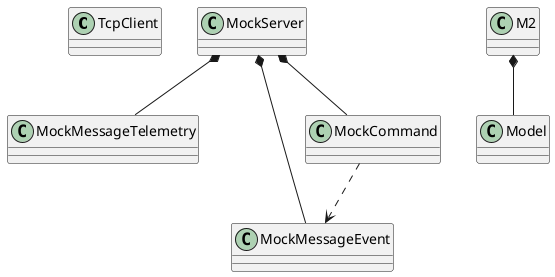 @startuml
class TcpClient
MockServer *-- MockMessageTelemetry
MockServer *-- MockMessageEvent
MockServer *-- MockCommand
MockCommand ..> MockMessageEvent
M2 *-- Model
@enduml
